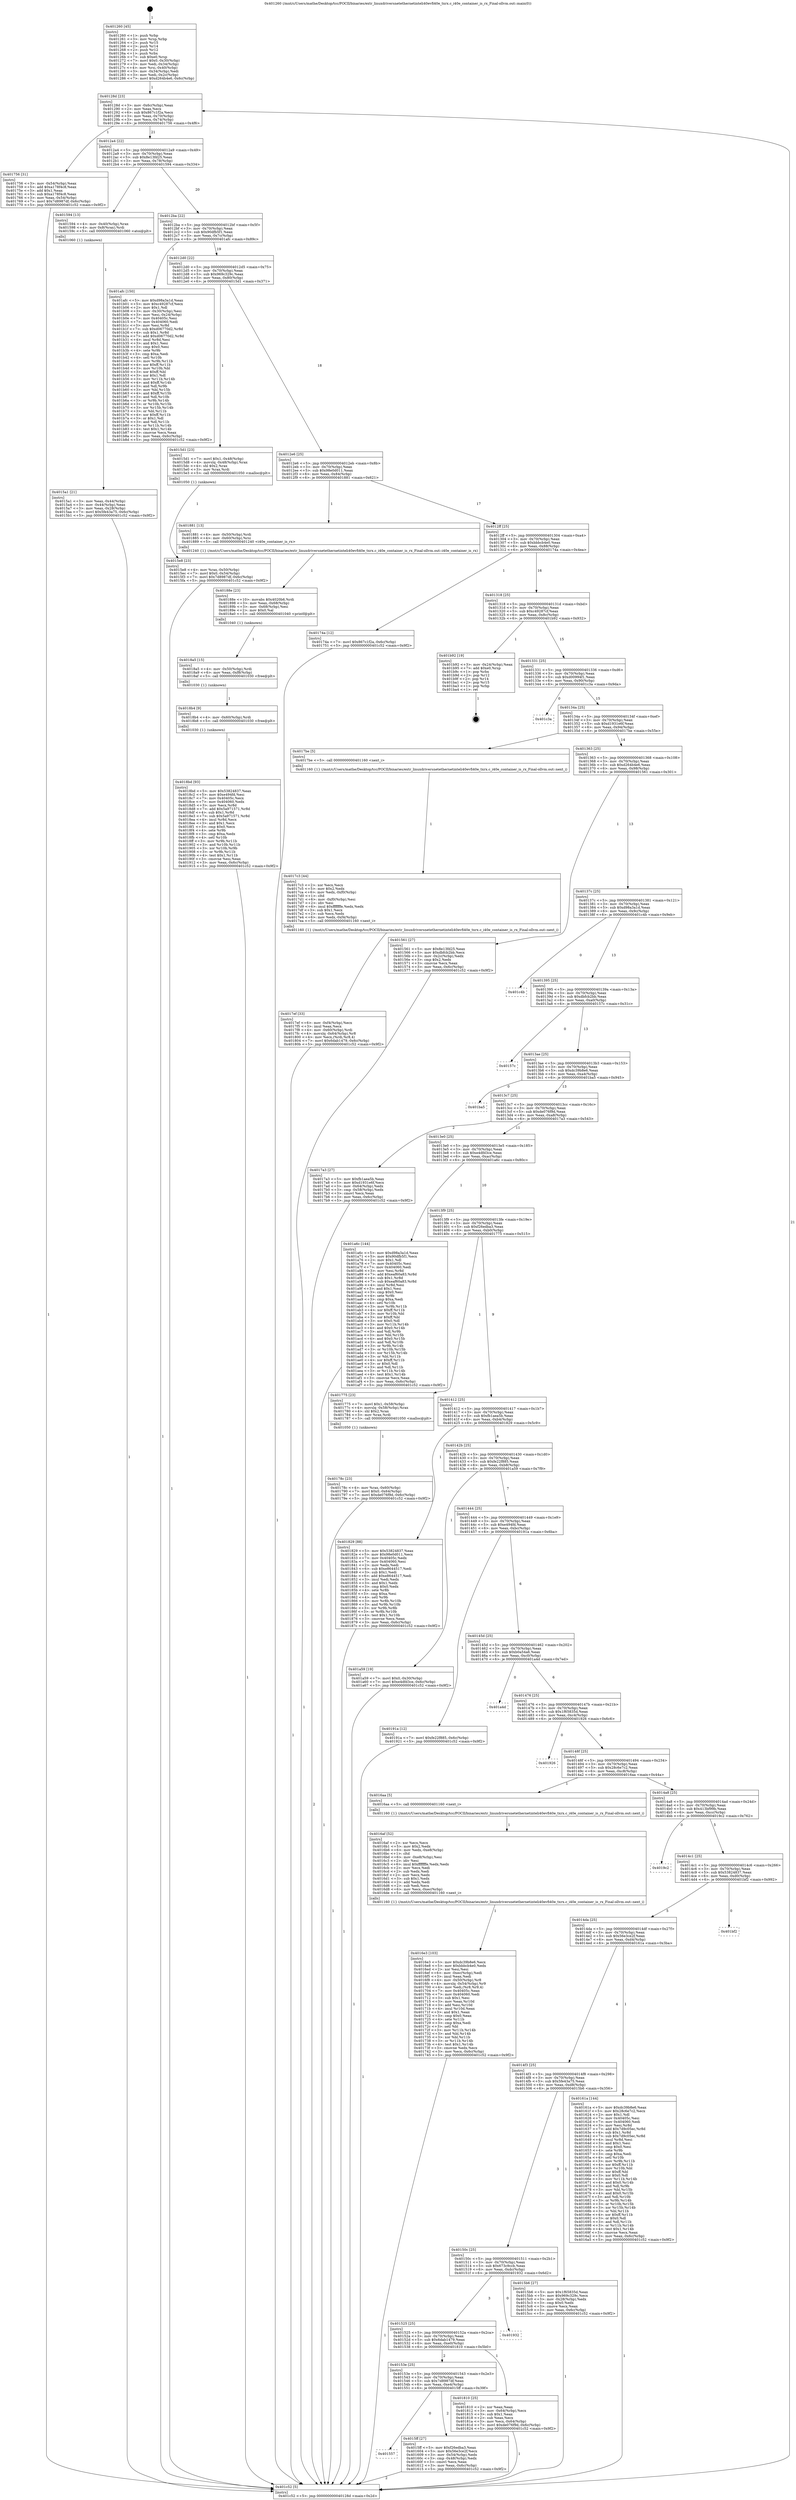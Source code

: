digraph "0x401260" {
  label = "0x401260 (/mnt/c/Users/mathe/Desktop/tcc/POCII/binaries/extr_linuxdriversnetethernetinteli40evfi40e_txrx.c_i40e_container_is_rx_Final-ollvm.out::main(0))"
  labelloc = "t"
  node[shape=record]

  Entry [label="",width=0.3,height=0.3,shape=circle,fillcolor=black,style=filled]
  "0x40128d" [label="{
     0x40128d [23]\l
     | [instrs]\l
     &nbsp;&nbsp;0x40128d \<+3\>: mov -0x6c(%rbp),%eax\l
     &nbsp;&nbsp;0x401290 \<+2\>: mov %eax,%ecx\l
     &nbsp;&nbsp;0x401292 \<+6\>: sub $0x867c1f2a,%ecx\l
     &nbsp;&nbsp;0x401298 \<+3\>: mov %eax,-0x70(%rbp)\l
     &nbsp;&nbsp;0x40129b \<+3\>: mov %ecx,-0x74(%rbp)\l
     &nbsp;&nbsp;0x40129e \<+6\>: je 0000000000401756 \<main+0x4f6\>\l
  }"]
  "0x401756" [label="{
     0x401756 [31]\l
     | [instrs]\l
     &nbsp;&nbsp;0x401756 \<+3\>: mov -0x54(%rbp),%eax\l
     &nbsp;&nbsp;0x401759 \<+5\>: add $0xa178f4c8,%eax\l
     &nbsp;&nbsp;0x40175e \<+3\>: add $0x1,%eax\l
     &nbsp;&nbsp;0x401761 \<+5\>: sub $0xa178f4c8,%eax\l
     &nbsp;&nbsp;0x401766 \<+3\>: mov %eax,-0x54(%rbp)\l
     &nbsp;&nbsp;0x401769 \<+7\>: movl $0x7d8987df,-0x6c(%rbp)\l
     &nbsp;&nbsp;0x401770 \<+5\>: jmp 0000000000401c52 \<main+0x9f2\>\l
  }"]
  "0x4012a4" [label="{
     0x4012a4 [22]\l
     | [instrs]\l
     &nbsp;&nbsp;0x4012a4 \<+5\>: jmp 00000000004012a9 \<main+0x49\>\l
     &nbsp;&nbsp;0x4012a9 \<+3\>: mov -0x70(%rbp),%eax\l
     &nbsp;&nbsp;0x4012ac \<+5\>: sub $0x8e13fd25,%eax\l
     &nbsp;&nbsp;0x4012b1 \<+3\>: mov %eax,-0x78(%rbp)\l
     &nbsp;&nbsp;0x4012b4 \<+6\>: je 0000000000401594 \<main+0x334\>\l
  }"]
  Exit [label="",width=0.3,height=0.3,shape=circle,fillcolor=black,style=filled,peripheries=2]
  "0x401594" [label="{
     0x401594 [13]\l
     | [instrs]\l
     &nbsp;&nbsp;0x401594 \<+4\>: mov -0x40(%rbp),%rax\l
     &nbsp;&nbsp;0x401598 \<+4\>: mov 0x8(%rax),%rdi\l
     &nbsp;&nbsp;0x40159c \<+5\>: call 0000000000401060 \<atoi@plt\>\l
     | [calls]\l
     &nbsp;&nbsp;0x401060 \{1\} (unknown)\l
  }"]
  "0x4012ba" [label="{
     0x4012ba [22]\l
     | [instrs]\l
     &nbsp;&nbsp;0x4012ba \<+5\>: jmp 00000000004012bf \<main+0x5f\>\l
     &nbsp;&nbsp;0x4012bf \<+3\>: mov -0x70(%rbp),%eax\l
     &nbsp;&nbsp;0x4012c2 \<+5\>: sub $0x90dfb5f1,%eax\l
     &nbsp;&nbsp;0x4012c7 \<+3\>: mov %eax,-0x7c(%rbp)\l
     &nbsp;&nbsp;0x4012ca \<+6\>: je 0000000000401afc \<main+0x89c\>\l
  }"]
  "0x4018bd" [label="{
     0x4018bd [93]\l
     | [instrs]\l
     &nbsp;&nbsp;0x4018bd \<+5\>: mov $0x53824837,%eax\l
     &nbsp;&nbsp;0x4018c2 \<+5\>: mov $0xe494fd,%esi\l
     &nbsp;&nbsp;0x4018c7 \<+7\>: mov 0x40405c,%ecx\l
     &nbsp;&nbsp;0x4018ce \<+7\>: mov 0x404060,%edx\l
     &nbsp;&nbsp;0x4018d5 \<+3\>: mov %ecx,%r8d\l
     &nbsp;&nbsp;0x4018d8 \<+7\>: add $0x5a971571,%r8d\l
     &nbsp;&nbsp;0x4018df \<+4\>: sub $0x1,%r8d\l
     &nbsp;&nbsp;0x4018e3 \<+7\>: sub $0x5a971571,%r8d\l
     &nbsp;&nbsp;0x4018ea \<+4\>: imul %r8d,%ecx\l
     &nbsp;&nbsp;0x4018ee \<+3\>: and $0x1,%ecx\l
     &nbsp;&nbsp;0x4018f1 \<+3\>: cmp $0x0,%ecx\l
     &nbsp;&nbsp;0x4018f4 \<+4\>: sete %r9b\l
     &nbsp;&nbsp;0x4018f8 \<+3\>: cmp $0xa,%edx\l
     &nbsp;&nbsp;0x4018fb \<+4\>: setl %r10b\l
     &nbsp;&nbsp;0x4018ff \<+3\>: mov %r9b,%r11b\l
     &nbsp;&nbsp;0x401902 \<+3\>: and %r10b,%r11b\l
     &nbsp;&nbsp;0x401905 \<+3\>: xor %r10b,%r9b\l
     &nbsp;&nbsp;0x401908 \<+3\>: or %r9b,%r11b\l
     &nbsp;&nbsp;0x40190b \<+4\>: test $0x1,%r11b\l
     &nbsp;&nbsp;0x40190f \<+3\>: cmovne %esi,%eax\l
     &nbsp;&nbsp;0x401912 \<+3\>: mov %eax,-0x6c(%rbp)\l
     &nbsp;&nbsp;0x401915 \<+5\>: jmp 0000000000401c52 \<main+0x9f2\>\l
  }"]
  "0x401afc" [label="{
     0x401afc [150]\l
     | [instrs]\l
     &nbsp;&nbsp;0x401afc \<+5\>: mov $0xd98a3a1d,%eax\l
     &nbsp;&nbsp;0x401b01 \<+5\>: mov $0xc49287cf,%ecx\l
     &nbsp;&nbsp;0x401b06 \<+2\>: mov $0x1,%dl\l
     &nbsp;&nbsp;0x401b08 \<+3\>: mov -0x30(%rbp),%esi\l
     &nbsp;&nbsp;0x401b0b \<+3\>: mov %esi,-0x24(%rbp)\l
     &nbsp;&nbsp;0x401b0e \<+7\>: mov 0x40405c,%esi\l
     &nbsp;&nbsp;0x401b15 \<+7\>: mov 0x404060,%edi\l
     &nbsp;&nbsp;0x401b1c \<+3\>: mov %esi,%r8d\l
     &nbsp;&nbsp;0x401b1f \<+7\>: sub $0xd06770d2,%r8d\l
     &nbsp;&nbsp;0x401b26 \<+4\>: sub $0x1,%r8d\l
     &nbsp;&nbsp;0x401b2a \<+7\>: add $0xd06770d2,%r8d\l
     &nbsp;&nbsp;0x401b31 \<+4\>: imul %r8d,%esi\l
     &nbsp;&nbsp;0x401b35 \<+3\>: and $0x1,%esi\l
     &nbsp;&nbsp;0x401b38 \<+3\>: cmp $0x0,%esi\l
     &nbsp;&nbsp;0x401b3b \<+4\>: sete %r9b\l
     &nbsp;&nbsp;0x401b3f \<+3\>: cmp $0xa,%edi\l
     &nbsp;&nbsp;0x401b42 \<+4\>: setl %r10b\l
     &nbsp;&nbsp;0x401b46 \<+3\>: mov %r9b,%r11b\l
     &nbsp;&nbsp;0x401b49 \<+4\>: xor $0xff,%r11b\l
     &nbsp;&nbsp;0x401b4d \<+3\>: mov %r10b,%bl\l
     &nbsp;&nbsp;0x401b50 \<+3\>: xor $0xff,%bl\l
     &nbsp;&nbsp;0x401b53 \<+3\>: xor $0x1,%dl\l
     &nbsp;&nbsp;0x401b56 \<+3\>: mov %r11b,%r14b\l
     &nbsp;&nbsp;0x401b59 \<+4\>: and $0xff,%r14b\l
     &nbsp;&nbsp;0x401b5d \<+3\>: and %dl,%r9b\l
     &nbsp;&nbsp;0x401b60 \<+3\>: mov %bl,%r15b\l
     &nbsp;&nbsp;0x401b63 \<+4\>: and $0xff,%r15b\l
     &nbsp;&nbsp;0x401b67 \<+3\>: and %dl,%r10b\l
     &nbsp;&nbsp;0x401b6a \<+3\>: or %r9b,%r14b\l
     &nbsp;&nbsp;0x401b6d \<+3\>: or %r10b,%r15b\l
     &nbsp;&nbsp;0x401b70 \<+3\>: xor %r15b,%r14b\l
     &nbsp;&nbsp;0x401b73 \<+3\>: or %bl,%r11b\l
     &nbsp;&nbsp;0x401b76 \<+4\>: xor $0xff,%r11b\l
     &nbsp;&nbsp;0x401b7a \<+3\>: or $0x1,%dl\l
     &nbsp;&nbsp;0x401b7d \<+3\>: and %dl,%r11b\l
     &nbsp;&nbsp;0x401b80 \<+3\>: or %r11b,%r14b\l
     &nbsp;&nbsp;0x401b83 \<+4\>: test $0x1,%r14b\l
     &nbsp;&nbsp;0x401b87 \<+3\>: cmovne %ecx,%eax\l
     &nbsp;&nbsp;0x401b8a \<+3\>: mov %eax,-0x6c(%rbp)\l
     &nbsp;&nbsp;0x401b8d \<+5\>: jmp 0000000000401c52 \<main+0x9f2\>\l
  }"]
  "0x4012d0" [label="{
     0x4012d0 [22]\l
     | [instrs]\l
     &nbsp;&nbsp;0x4012d0 \<+5\>: jmp 00000000004012d5 \<main+0x75\>\l
     &nbsp;&nbsp;0x4012d5 \<+3\>: mov -0x70(%rbp),%eax\l
     &nbsp;&nbsp;0x4012d8 \<+5\>: sub $0x969c329c,%eax\l
     &nbsp;&nbsp;0x4012dd \<+3\>: mov %eax,-0x80(%rbp)\l
     &nbsp;&nbsp;0x4012e0 \<+6\>: je 00000000004015d1 \<main+0x371\>\l
  }"]
  "0x4018b4" [label="{
     0x4018b4 [9]\l
     | [instrs]\l
     &nbsp;&nbsp;0x4018b4 \<+4\>: mov -0x60(%rbp),%rdi\l
     &nbsp;&nbsp;0x4018b8 \<+5\>: call 0000000000401030 \<free@plt\>\l
     | [calls]\l
     &nbsp;&nbsp;0x401030 \{1\} (unknown)\l
  }"]
  "0x4015d1" [label="{
     0x4015d1 [23]\l
     | [instrs]\l
     &nbsp;&nbsp;0x4015d1 \<+7\>: movl $0x1,-0x48(%rbp)\l
     &nbsp;&nbsp;0x4015d8 \<+4\>: movslq -0x48(%rbp),%rax\l
     &nbsp;&nbsp;0x4015dc \<+4\>: shl $0x2,%rax\l
     &nbsp;&nbsp;0x4015e0 \<+3\>: mov %rax,%rdi\l
     &nbsp;&nbsp;0x4015e3 \<+5\>: call 0000000000401050 \<malloc@plt\>\l
     | [calls]\l
     &nbsp;&nbsp;0x401050 \{1\} (unknown)\l
  }"]
  "0x4012e6" [label="{
     0x4012e6 [25]\l
     | [instrs]\l
     &nbsp;&nbsp;0x4012e6 \<+5\>: jmp 00000000004012eb \<main+0x8b\>\l
     &nbsp;&nbsp;0x4012eb \<+3\>: mov -0x70(%rbp),%eax\l
     &nbsp;&nbsp;0x4012ee \<+5\>: sub $0x98e0d011,%eax\l
     &nbsp;&nbsp;0x4012f3 \<+6\>: mov %eax,-0x84(%rbp)\l
     &nbsp;&nbsp;0x4012f9 \<+6\>: je 0000000000401881 \<main+0x621\>\l
  }"]
  "0x4018a5" [label="{
     0x4018a5 [15]\l
     | [instrs]\l
     &nbsp;&nbsp;0x4018a5 \<+4\>: mov -0x50(%rbp),%rdi\l
     &nbsp;&nbsp;0x4018a9 \<+6\>: mov %eax,-0xf8(%rbp)\l
     &nbsp;&nbsp;0x4018af \<+5\>: call 0000000000401030 \<free@plt\>\l
     | [calls]\l
     &nbsp;&nbsp;0x401030 \{1\} (unknown)\l
  }"]
  "0x401881" [label="{
     0x401881 [13]\l
     | [instrs]\l
     &nbsp;&nbsp;0x401881 \<+4\>: mov -0x50(%rbp),%rdi\l
     &nbsp;&nbsp;0x401885 \<+4\>: mov -0x60(%rbp),%rsi\l
     &nbsp;&nbsp;0x401889 \<+5\>: call 0000000000401240 \<i40e_container_is_rx\>\l
     | [calls]\l
     &nbsp;&nbsp;0x401240 \{1\} (/mnt/c/Users/mathe/Desktop/tcc/POCII/binaries/extr_linuxdriversnetethernetinteli40evfi40e_txrx.c_i40e_container_is_rx_Final-ollvm.out::i40e_container_is_rx)\l
  }"]
  "0x4012ff" [label="{
     0x4012ff [25]\l
     | [instrs]\l
     &nbsp;&nbsp;0x4012ff \<+5\>: jmp 0000000000401304 \<main+0xa4\>\l
     &nbsp;&nbsp;0x401304 \<+3\>: mov -0x70(%rbp),%eax\l
     &nbsp;&nbsp;0x401307 \<+5\>: sub $0xbbbcb4e0,%eax\l
     &nbsp;&nbsp;0x40130c \<+6\>: mov %eax,-0x88(%rbp)\l
     &nbsp;&nbsp;0x401312 \<+6\>: je 000000000040174a \<main+0x4ea\>\l
  }"]
  "0x40188e" [label="{
     0x40188e [23]\l
     | [instrs]\l
     &nbsp;&nbsp;0x40188e \<+10\>: movabs $0x4020b6,%rdi\l
     &nbsp;&nbsp;0x401898 \<+3\>: mov %eax,-0x68(%rbp)\l
     &nbsp;&nbsp;0x40189b \<+3\>: mov -0x68(%rbp),%esi\l
     &nbsp;&nbsp;0x40189e \<+2\>: mov $0x0,%al\l
     &nbsp;&nbsp;0x4018a0 \<+5\>: call 0000000000401040 \<printf@plt\>\l
     | [calls]\l
     &nbsp;&nbsp;0x401040 \{1\} (unknown)\l
  }"]
  "0x40174a" [label="{
     0x40174a [12]\l
     | [instrs]\l
     &nbsp;&nbsp;0x40174a \<+7\>: movl $0x867c1f2a,-0x6c(%rbp)\l
     &nbsp;&nbsp;0x401751 \<+5\>: jmp 0000000000401c52 \<main+0x9f2\>\l
  }"]
  "0x401318" [label="{
     0x401318 [25]\l
     | [instrs]\l
     &nbsp;&nbsp;0x401318 \<+5\>: jmp 000000000040131d \<main+0xbd\>\l
     &nbsp;&nbsp;0x40131d \<+3\>: mov -0x70(%rbp),%eax\l
     &nbsp;&nbsp;0x401320 \<+5\>: sub $0xc49287cf,%eax\l
     &nbsp;&nbsp;0x401325 \<+6\>: mov %eax,-0x8c(%rbp)\l
     &nbsp;&nbsp;0x40132b \<+6\>: je 0000000000401b92 \<main+0x932\>\l
  }"]
  "0x4017ef" [label="{
     0x4017ef [33]\l
     | [instrs]\l
     &nbsp;&nbsp;0x4017ef \<+6\>: mov -0xf4(%rbp),%ecx\l
     &nbsp;&nbsp;0x4017f5 \<+3\>: imul %eax,%ecx\l
     &nbsp;&nbsp;0x4017f8 \<+4\>: mov -0x60(%rbp),%rdi\l
     &nbsp;&nbsp;0x4017fc \<+4\>: movslq -0x64(%rbp),%r8\l
     &nbsp;&nbsp;0x401800 \<+4\>: mov %ecx,(%rdi,%r8,4)\l
     &nbsp;&nbsp;0x401804 \<+7\>: movl $0x6dab1479,-0x6c(%rbp)\l
     &nbsp;&nbsp;0x40180b \<+5\>: jmp 0000000000401c52 \<main+0x9f2\>\l
  }"]
  "0x401b92" [label="{
     0x401b92 [19]\l
     | [instrs]\l
     &nbsp;&nbsp;0x401b92 \<+3\>: mov -0x24(%rbp),%eax\l
     &nbsp;&nbsp;0x401b95 \<+7\>: add $0xe0,%rsp\l
     &nbsp;&nbsp;0x401b9c \<+1\>: pop %rbx\l
     &nbsp;&nbsp;0x401b9d \<+2\>: pop %r12\l
     &nbsp;&nbsp;0x401b9f \<+2\>: pop %r14\l
     &nbsp;&nbsp;0x401ba1 \<+2\>: pop %r15\l
     &nbsp;&nbsp;0x401ba3 \<+1\>: pop %rbp\l
     &nbsp;&nbsp;0x401ba4 \<+1\>: ret\l
  }"]
  "0x401331" [label="{
     0x401331 [25]\l
     | [instrs]\l
     &nbsp;&nbsp;0x401331 \<+5\>: jmp 0000000000401336 \<main+0xd6\>\l
     &nbsp;&nbsp;0x401336 \<+3\>: mov -0x70(%rbp),%eax\l
     &nbsp;&nbsp;0x401339 \<+5\>: sub $0xd00994f1,%eax\l
     &nbsp;&nbsp;0x40133e \<+6\>: mov %eax,-0x90(%rbp)\l
     &nbsp;&nbsp;0x401344 \<+6\>: je 0000000000401c3a \<main+0x9da\>\l
  }"]
  "0x4017c3" [label="{
     0x4017c3 [44]\l
     | [instrs]\l
     &nbsp;&nbsp;0x4017c3 \<+2\>: xor %ecx,%ecx\l
     &nbsp;&nbsp;0x4017c5 \<+5\>: mov $0x2,%edx\l
     &nbsp;&nbsp;0x4017ca \<+6\>: mov %edx,-0xf0(%rbp)\l
     &nbsp;&nbsp;0x4017d0 \<+1\>: cltd\l
     &nbsp;&nbsp;0x4017d1 \<+6\>: mov -0xf0(%rbp),%esi\l
     &nbsp;&nbsp;0x4017d7 \<+2\>: idiv %esi\l
     &nbsp;&nbsp;0x4017d9 \<+6\>: imul $0xfffffffe,%edx,%edx\l
     &nbsp;&nbsp;0x4017df \<+3\>: sub $0x1,%ecx\l
     &nbsp;&nbsp;0x4017e2 \<+2\>: sub %ecx,%edx\l
     &nbsp;&nbsp;0x4017e4 \<+6\>: mov %edx,-0xf4(%rbp)\l
     &nbsp;&nbsp;0x4017ea \<+5\>: call 0000000000401160 \<next_i\>\l
     | [calls]\l
     &nbsp;&nbsp;0x401160 \{1\} (/mnt/c/Users/mathe/Desktop/tcc/POCII/binaries/extr_linuxdriversnetethernetinteli40evfi40e_txrx.c_i40e_container_is_rx_Final-ollvm.out::next_i)\l
  }"]
  "0x401c3a" [label="{
     0x401c3a\l
  }", style=dashed]
  "0x40134a" [label="{
     0x40134a [25]\l
     | [instrs]\l
     &nbsp;&nbsp;0x40134a \<+5\>: jmp 000000000040134f \<main+0xef\>\l
     &nbsp;&nbsp;0x40134f \<+3\>: mov -0x70(%rbp),%eax\l
     &nbsp;&nbsp;0x401352 \<+5\>: sub $0xd1931e6f,%eax\l
     &nbsp;&nbsp;0x401357 \<+6\>: mov %eax,-0x94(%rbp)\l
     &nbsp;&nbsp;0x40135d \<+6\>: je 00000000004017be \<main+0x55e\>\l
  }"]
  "0x40178c" [label="{
     0x40178c [23]\l
     | [instrs]\l
     &nbsp;&nbsp;0x40178c \<+4\>: mov %rax,-0x60(%rbp)\l
     &nbsp;&nbsp;0x401790 \<+7\>: movl $0x0,-0x64(%rbp)\l
     &nbsp;&nbsp;0x401797 \<+7\>: movl $0xde076f9d,-0x6c(%rbp)\l
     &nbsp;&nbsp;0x40179e \<+5\>: jmp 0000000000401c52 \<main+0x9f2\>\l
  }"]
  "0x4017be" [label="{
     0x4017be [5]\l
     | [instrs]\l
     &nbsp;&nbsp;0x4017be \<+5\>: call 0000000000401160 \<next_i\>\l
     | [calls]\l
     &nbsp;&nbsp;0x401160 \{1\} (/mnt/c/Users/mathe/Desktop/tcc/POCII/binaries/extr_linuxdriversnetethernetinteli40evfi40e_txrx.c_i40e_container_is_rx_Final-ollvm.out::next_i)\l
  }"]
  "0x401363" [label="{
     0x401363 [25]\l
     | [instrs]\l
     &nbsp;&nbsp;0x401363 \<+5\>: jmp 0000000000401368 \<main+0x108\>\l
     &nbsp;&nbsp;0x401368 \<+3\>: mov -0x70(%rbp),%eax\l
     &nbsp;&nbsp;0x40136b \<+5\>: sub $0xd264b4e6,%eax\l
     &nbsp;&nbsp;0x401370 \<+6\>: mov %eax,-0x98(%rbp)\l
     &nbsp;&nbsp;0x401376 \<+6\>: je 0000000000401561 \<main+0x301\>\l
  }"]
  "0x4016e3" [label="{
     0x4016e3 [103]\l
     | [instrs]\l
     &nbsp;&nbsp;0x4016e3 \<+5\>: mov $0xdc39b8e6,%ecx\l
     &nbsp;&nbsp;0x4016e8 \<+5\>: mov $0xbbbcb4e0,%edx\l
     &nbsp;&nbsp;0x4016ed \<+2\>: xor %esi,%esi\l
     &nbsp;&nbsp;0x4016ef \<+6\>: mov -0xec(%rbp),%edi\l
     &nbsp;&nbsp;0x4016f5 \<+3\>: imul %eax,%edi\l
     &nbsp;&nbsp;0x4016f8 \<+4\>: mov -0x50(%rbp),%r8\l
     &nbsp;&nbsp;0x4016fc \<+4\>: movslq -0x54(%rbp),%r9\l
     &nbsp;&nbsp;0x401700 \<+4\>: mov %edi,(%r8,%r9,4)\l
     &nbsp;&nbsp;0x401704 \<+7\>: mov 0x40405c,%eax\l
     &nbsp;&nbsp;0x40170b \<+7\>: mov 0x404060,%edi\l
     &nbsp;&nbsp;0x401712 \<+3\>: sub $0x1,%esi\l
     &nbsp;&nbsp;0x401715 \<+3\>: mov %eax,%r10d\l
     &nbsp;&nbsp;0x401718 \<+3\>: add %esi,%r10d\l
     &nbsp;&nbsp;0x40171b \<+4\>: imul %r10d,%eax\l
     &nbsp;&nbsp;0x40171f \<+3\>: and $0x1,%eax\l
     &nbsp;&nbsp;0x401722 \<+3\>: cmp $0x0,%eax\l
     &nbsp;&nbsp;0x401725 \<+4\>: sete %r11b\l
     &nbsp;&nbsp;0x401729 \<+3\>: cmp $0xa,%edi\l
     &nbsp;&nbsp;0x40172c \<+3\>: setl %bl\l
     &nbsp;&nbsp;0x40172f \<+3\>: mov %r11b,%r14b\l
     &nbsp;&nbsp;0x401732 \<+3\>: and %bl,%r14b\l
     &nbsp;&nbsp;0x401735 \<+3\>: xor %bl,%r11b\l
     &nbsp;&nbsp;0x401738 \<+3\>: or %r11b,%r14b\l
     &nbsp;&nbsp;0x40173b \<+4\>: test $0x1,%r14b\l
     &nbsp;&nbsp;0x40173f \<+3\>: cmovne %edx,%ecx\l
     &nbsp;&nbsp;0x401742 \<+3\>: mov %ecx,-0x6c(%rbp)\l
     &nbsp;&nbsp;0x401745 \<+5\>: jmp 0000000000401c52 \<main+0x9f2\>\l
  }"]
  "0x401561" [label="{
     0x401561 [27]\l
     | [instrs]\l
     &nbsp;&nbsp;0x401561 \<+5\>: mov $0x8e13fd25,%eax\l
     &nbsp;&nbsp;0x401566 \<+5\>: mov $0xdbfcb2bb,%ecx\l
     &nbsp;&nbsp;0x40156b \<+3\>: mov -0x2c(%rbp),%edx\l
     &nbsp;&nbsp;0x40156e \<+3\>: cmp $0x2,%edx\l
     &nbsp;&nbsp;0x401571 \<+3\>: cmovne %ecx,%eax\l
     &nbsp;&nbsp;0x401574 \<+3\>: mov %eax,-0x6c(%rbp)\l
     &nbsp;&nbsp;0x401577 \<+5\>: jmp 0000000000401c52 \<main+0x9f2\>\l
  }"]
  "0x40137c" [label="{
     0x40137c [25]\l
     | [instrs]\l
     &nbsp;&nbsp;0x40137c \<+5\>: jmp 0000000000401381 \<main+0x121\>\l
     &nbsp;&nbsp;0x401381 \<+3\>: mov -0x70(%rbp),%eax\l
     &nbsp;&nbsp;0x401384 \<+5\>: sub $0xd98a3a1d,%eax\l
     &nbsp;&nbsp;0x401389 \<+6\>: mov %eax,-0x9c(%rbp)\l
     &nbsp;&nbsp;0x40138f \<+6\>: je 0000000000401c4b \<main+0x9eb\>\l
  }"]
  "0x401c52" [label="{
     0x401c52 [5]\l
     | [instrs]\l
     &nbsp;&nbsp;0x401c52 \<+5\>: jmp 000000000040128d \<main+0x2d\>\l
  }"]
  "0x401260" [label="{
     0x401260 [45]\l
     | [instrs]\l
     &nbsp;&nbsp;0x401260 \<+1\>: push %rbp\l
     &nbsp;&nbsp;0x401261 \<+3\>: mov %rsp,%rbp\l
     &nbsp;&nbsp;0x401264 \<+2\>: push %r15\l
     &nbsp;&nbsp;0x401266 \<+2\>: push %r14\l
     &nbsp;&nbsp;0x401268 \<+2\>: push %r12\l
     &nbsp;&nbsp;0x40126a \<+1\>: push %rbx\l
     &nbsp;&nbsp;0x40126b \<+7\>: sub $0xe0,%rsp\l
     &nbsp;&nbsp;0x401272 \<+7\>: movl $0x0,-0x30(%rbp)\l
     &nbsp;&nbsp;0x401279 \<+3\>: mov %edi,-0x34(%rbp)\l
     &nbsp;&nbsp;0x40127c \<+4\>: mov %rsi,-0x40(%rbp)\l
     &nbsp;&nbsp;0x401280 \<+3\>: mov -0x34(%rbp),%edi\l
     &nbsp;&nbsp;0x401283 \<+3\>: mov %edi,-0x2c(%rbp)\l
     &nbsp;&nbsp;0x401286 \<+7\>: movl $0xd264b4e6,-0x6c(%rbp)\l
  }"]
  "0x4015a1" [label="{
     0x4015a1 [21]\l
     | [instrs]\l
     &nbsp;&nbsp;0x4015a1 \<+3\>: mov %eax,-0x44(%rbp)\l
     &nbsp;&nbsp;0x4015a4 \<+3\>: mov -0x44(%rbp),%eax\l
     &nbsp;&nbsp;0x4015a7 \<+3\>: mov %eax,-0x28(%rbp)\l
     &nbsp;&nbsp;0x4015aa \<+7\>: movl $0x5fe43a75,-0x6c(%rbp)\l
     &nbsp;&nbsp;0x4015b1 \<+5\>: jmp 0000000000401c52 \<main+0x9f2\>\l
  }"]
  "0x4016af" [label="{
     0x4016af [52]\l
     | [instrs]\l
     &nbsp;&nbsp;0x4016af \<+2\>: xor %ecx,%ecx\l
     &nbsp;&nbsp;0x4016b1 \<+5\>: mov $0x2,%edx\l
     &nbsp;&nbsp;0x4016b6 \<+6\>: mov %edx,-0xe8(%rbp)\l
     &nbsp;&nbsp;0x4016bc \<+1\>: cltd\l
     &nbsp;&nbsp;0x4016bd \<+6\>: mov -0xe8(%rbp),%esi\l
     &nbsp;&nbsp;0x4016c3 \<+2\>: idiv %esi\l
     &nbsp;&nbsp;0x4016c5 \<+6\>: imul $0xfffffffe,%edx,%edx\l
     &nbsp;&nbsp;0x4016cb \<+2\>: mov %ecx,%edi\l
     &nbsp;&nbsp;0x4016cd \<+2\>: sub %edx,%edi\l
     &nbsp;&nbsp;0x4016cf \<+2\>: mov %ecx,%edx\l
     &nbsp;&nbsp;0x4016d1 \<+3\>: sub $0x1,%edx\l
     &nbsp;&nbsp;0x4016d4 \<+2\>: add %edx,%edi\l
     &nbsp;&nbsp;0x4016d6 \<+2\>: sub %edi,%ecx\l
     &nbsp;&nbsp;0x4016d8 \<+6\>: mov %ecx,-0xec(%rbp)\l
     &nbsp;&nbsp;0x4016de \<+5\>: call 0000000000401160 \<next_i\>\l
     | [calls]\l
     &nbsp;&nbsp;0x401160 \{1\} (/mnt/c/Users/mathe/Desktop/tcc/POCII/binaries/extr_linuxdriversnetethernetinteli40evfi40e_txrx.c_i40e_container_is_rx_Final-ollvm.out::next_i)\l
  }"]
  "0x401c4b" [label="{
     0x401c4b\l
  }", style=dashed]
  "0x401395" [label="{
     0x401395 [25]\l
     | [instrs]\l
     &nbsp;&nbsp;0x401395 \<+5\>: jmp 000000000040139a \<main+0x13a\>\l
     &nbsp;&nbsp;0x40139a \<+3\>: mov -0x70(%rbp),%eax\l
     &nbsp;&nbsp;0x40139d \<+5\>: sub $0xdbfcb2bb,%eax\l
     &nbsp;&nbsp;0x4013a2 \<+6\>: mov %eax,-0xa0(%rbp)\l
     &nbsp;&nbsp;0x4013a8 \<+6\>: je 000000000040157c \<main+0x31c\>\l
  }"]
  "0x401557" [label="{
     0x401557\l
  }", style=dashed]
  "0x40157c" [label="{
     0x40157c\l
  }", style=dashed]
  "0x4013ae" [label="{
     0x4013ae [25]\l
     | [instrs]\l
     &nbsp;&nbsp;0x4013ae \<+5\>: jmp 00000000004013b3 \<main+0x153\>\l
     &nbsp;&nbsp;0x4013b3 \<+3\>: mov -0x70(%rbp),%eax\l
     &nbsp;&nbsp;0x4013b6 \<+5\>: sub $0xdc39b8e6,%eax\l
     &nbsp;&nbsp;0x4013bb \<+6\>: mov %eax,-0xa4(%rbp)\l
     &nbsp;&nbsp;0x4013c1 \<+6\>: je 0000000000401ba5 \<main+0x945\>\l
  }"]
  "0x4015ff" [label="{
     0x4015ff [27]\l
     | [instrs]\l
     &nbsp;&nbsp;0x4015ff \<+5\>: mov $0xf26edba3,%eax\l
     &nbsp;&nbsp;0x401604 \<+5\>: mov $0x56e3ce2f,%ecx\l
     &nbsp;&nbsp;0x401609 \<+3\>: mov -0x54(%rbp),%edx\l
     &nbsp;&nbsp;0x40160c \<+3\>: cmp -0x48(%rbp),%edx\l
     &nbsp;&nbsp;0x40160f \<+3\>: cmovl %ecx,%eax\l
     &nbsp;&nbsp;0x401612 \<+3\>: mov %eax,-0x6c(%rbp)\l
     &nbsp;&nbsp;0x401615 \<+5\>: jmp 0000000000401c52 \<main+0x9f2\>\l
  }"]
  "0x401ba5" [label="{
     0x401ba5\l
  }", style=dashed]
  "0x4013c7" [label="{
     0x4013c7 [25]\l
     | [instrs]\l
     &nbsp;&nbsp;0x4013c7 \<+5\>: jmp 00000000004013cc \<main+0x16c\>\l
     &nbsp;&nbsp;0x4013cc \<+3\>: mov -0x70(%rbp),%eax\l
     &nbsp;&nbsp;0x4013cf \<+5\>: sub $0xde076f9d,%eax\l
     &nbsp;&nbsp;0x4013d4 \<+6\>: mov %eax,-0xa8(%rbp)\l
     &nbsp;&nbsp;0x4013da \<+6\>: je 00000000004017a3 \<main+0x543\>\l
  }"]
  "0x40153e" [label="{
     0x40153e [25]\l
     | [instrs]\l
     &nbsp;&nbsp;0x40153e \<+5\>: jmp 0000000000401543 \<main+0x2e3\>\l
     &nbsp;&nbsp;0x401543 \<+3\>: mov -0x70(%rbp),%eax\l
     &nbsp;&nbsp;0x401546 \<+5\>: sub $0x7d8987df,%eax\l
     &nbsp;&nbsp;0x40154b \<+6\>: mov %eax,-0xe4(%rbp)\l
     &nbsp;&nbsp;0x401551 \<+6\>: je 00000000004015ff \<main+0x39f\>\l
  }"]
  "0x4017a3" [label="{
     0x4017a3 [27]\l
     | [instrs]\l
     &nbsp;&nbsp;0x4017a3 \<+5\>: mov $0xfb1aea5b,%eax\l
     &nbsp;&nbsp;0x4017a8 \<+5\>: mov $0xd1931e6f,%ecx\l
     &nbsp;&nbsp;0x4017ad \<+3\>: mov -0x64(%rbp),%edx\l
     &nbsp;&nbsp;0x4017b0 \<+3\>: cmp -0x58(%rbp),%edx\l
     &nbsp;&nbsp;0x4017b3 \<+3\>: cmovl %ecx,%eax\l
     &nbsp;&nbsp;0x4017b6 \<+3\>: mov %eax,-0x6c(%rbp)\l
     &nbsp;&nbsp;0x4017b9 \<+5\>: jmp 0000000000401c52 \<main+0x9f2\>\l
  }"]
  "0x4013e0" [label="{
     0x4013e0 [25]\l
     | [instrs]\l
     &nbsp;&nbsp;0x4013e0 \<+5\>: jmp 00000000004013e5 \<main+0x185\>\l
     &nbsp;&nbsp;0x4013e5 \<+3\>: mov -0x70(%rbp),%eax\l
     &nbsp;&nbsp;0x4013e8 \<+5\>: sub $0xe4dfd3ce,%eax\l
     &nbsp;&nbsp;0x4013ed \<+6\>: mov %eax,-0xac(%rbp)\l
     &nbsp;&nbsp;0x4013f3 \<+6\>: je 0000000000401a6c \<main+0x80c\>\l
  }"]
  "0x401810" [label="{
     0x401810 [25]\l
     | [instrs]\l
     &nbsp;&nbsp;0x401810 \<+2\>: xor %eax,%eax\l
     &nbsp;&nbsp;0x401812 \<+3\>: mov -0x64(%rbp),%ecx\l
     &nbsp;&nbsp;0x401815 \<+3\>: sub $0x1,%eax\l
     &nbsp;&nbsp;0x401818 \<+2\>: sub %eax,%ecx\l
     &nbsp;&nbsp;0x40181a \<+3\>: mov %ecx,-0x64(%rbp)\l
     &nbsp;&nbsp;0x40181d \<+7\>: movl $0xde076f9d,-0x6c(%rbp)\l
     &nbsp;&nbsp;0x401824 \<+5\>: jmp 0000000000401c52 \<main+0x9f2\>\l
  }"]
  "0x401a6c" [label="{
     0x401a6c [144]\l
     | [instrs]\l
     &nbsp;&nbsp;0x401a6c \<+5\>: mov $0xd98a3a1d,%eax\l
     &nbsp;&nbsp;0x401a71 \<+5\>: mov $0x90dfb5f1,%ecx\l
     &nbsp;&nbsp;0x401a76 \<+2\>: mov $0x1,%dl\l
     &nbsp;&nbsp;0x401a78 \<+7\>: mov 0x40405c,%esi\l
     &nbsp;&nbsp;0x401a7f \<+7\>: mov 0x404060,%edi\l
     &nbsp;&nbsp;0x401a86 \<+3\>: mov %esi,%r8d\l
     &nbsp;&nbsp;0x401a89 \<+7\>: add $0xeaf60a83,%r8d\l
     &nbsp;&nbsp;0x401a90 \<+4\>: sub $0x1,%r8d\l
     &nbsp;&nbsp;0x401a94 \<+7\>: sub $0xeaf60a83,%r8d\l
     &nbsp;&nbsp;0x401a9b \<+4\>: imul %r8d,%esi\l
     &nbsp;&nbsp;0x401a9f \<+3\>: and $0x1,%esi\l
     &nbsp;&nbsp;0x401aa2 \<+3\>: cmp $0x0,%esi\l
     &nbsp;&nbsp;0x401aa5 \<+4\>: sete %r9b\l
     &nbsp;&nbsp;0x401aa9 \<+3\>: cmp $0xa,%edi\l
     &nbsp;&nbsp;0x401aac \<+4\>: setl %r10b\l
     &nbsp;&nbsp;0x401ab0 \<+3\>: mov %r9b,%r11b\l
     &nbsp;&nbsp;0x401ab3 \<+4\>: xor $0xff,%r11b\l
     &nbsp;&nbsp;0x401ab7 \<+3\>: mov %r10b,%bl\l
     &nbsp;&nbsp;0x401aba \<+3\>: xor $0xff,%bl\l
     &nbsp;&nbsp;0x401abd \<+3\>: xor $0x0,%dl\l
     &nbsp;&nbsp;0x401ac0 \<+3\>: mov %r11b,%r14b\l
     &nbsp;&nbsp;0x401ac3 \<+4\>: and $0x0,%r14b\l
     &nbsp;&nbsp;0x401ac7 \<+3\>: and %dl,%r9b\l
     &nbsp;&nbsp;0x401aca \<+3\>: mov %bl,%r15b\l
     &nbsp;&nbsp;0x401acd \<+4\>: and $0x0,%r15b\l
     &nbsp;&nbsp;0x401ad1 \<+3\>: and %dl,%r10b\l
     &nbsp;&nbsp;0x401ad4 \<+3\>: or %r9b,%r14b\l
     &nbsp;&nbsp;0x401ad7 \<+3\>: or %r10b,%r15b\l
     &nbsp;&nbsp;0x401ada \<+3\>: xor %r15b,%r14b\l
     &nbsp;&nbsp;0x401add \<+3\>: or %bl,%r11b\l
     &nbsp;&nbsp;0x401ae0 \<+4\>: xor $0xff,%r11b\l
     &nbsp;&nbsp;0x401ae4 \<+3\>: or $0x0,%dl\l
     &nbsp;&nbsp;0x401ae7 \<+3\>: and %dl,%r11b\l
     &nbsp;&nbsp;0x401aea \<+3\>: or %r11b,%r14b\l
     &nbsp;&nbsp;0x401aed \<+4\>: test $0x1,%r14b\l
     &nbsp;&nbsp;0x401af1 \<+3\>: cmovne %ecx,%eax\l
     &nbsp;&nbsp;0x401af4 \<+3\>: mov %eax,-0x6c(%rbp)\l
     &nbsp;&nbsp;0x401af7 \<+5\>: jmp 0000000000401c52 \<main+0x9f2\>\l
  }"]
  "0x4013f9" [label="{
     0x4013f9 [25]\l
     | [instrs]\l
     &nbsp;&nbsp;0x4013f9 \<+5\>: jmp 00000000004013fe \<main+0x19e\>\l
     &nbsp;&nbsp;0x4013fe \<+3\>: mov -0x70(%rbp),%eax\l
     &nbsp;&nbsp;0x401401 \<+5\>: sub $0xf26edba3,%eax\l
     &nbsp;&nbsp;0x401406 \<+6\>: mov %eax,-0xb0(%rbp)\l
     &nbsp;&nbsp;0x40140c \<+6\>: je 0000000000401775 \<main+0x515\>\l
  }"]
  "0x401525" [label="{
     0x401525 [25]\l
     | [instrs]\l
     &nbsp;&nbsp;0x401525 \<+5\>: jmp 000000000040152a \<main+0x2ca\>\l
     &nbsp;&nbsp;0x40152a \<+3\>: mov -0x70(%rbp),%eax\l
     &nbsp;&nbsp;0x40152d \<+5\>: sub $0x6dab1479,%eax\l
     &nbsp;&nbsp;0x401532 \<+6\>: mov %eax,-0xe0(%rbp)\l
     &nbsp;&nbsp;0x401538 \<+6\>: je 0000000000401810 \<main+0x5b0\>\l
  }"]
  "0x401775" [label="{
     0x401775 [23]\l
     | [instrs]\l
     &nbsp;&nbsp;0x401775 \<+7\>: movl $0x1,-0x58(%rbp)\l
     &nbsp;&nbsp;0x40177c \<+4\>: movslq -0x58(%rbp),%rax\l
     &nbsp;&nbsp;0x401780 \<+4\>: shl $0x2,%rax\l
     &nbsp;&nbsp;0x401784 \<+3\>: mov %rax,%rdi\l
     &nbsp;&nbsp;0x401787 \<+5\>: call 0000000000401050 \<malloc@plt\>\l
     | [calls]\l
     &nbsp;&nbsp;0x401050 \{1\} (unknown)\l
  }"]
  "0x401412" [label="{
     0x401412 [25]\l
     | [instrs]\l
     &nbsp;&nbsp;0x401412 \<+5\>: jmp 0000000000401417 \<main+0x1b7\>\l
     &nbsp;&nbsp;0x401417 \<+3\>: mov -0x70(%rbp),%eax\l
     &nbsp;&nbsp;0x40141a \<+5\>: sub $0xfb1aea5b,%eax\l
     &nbsp;&nbsp;0x40141f \<+6\>: mov %eax,-0xb4(%rbp)\l
     &nbsp;&nbsp;0x401425 \<+6\>: je 0000000000401829 \<main+0x5c9\>\l
  }"]
  "0x401932" [label="{
     0x401932\l
  }", style=dashed]
  "0x401829" [label="{
     0x401829 [88]\l
     | [instrs]\l
     &nbsp;&nbsp;0x401829 \<+5\>: mov $0x53824837,%eax\l
     &nbsp;&nbsp;0x40182e \<+5\>: mov $0x98e0d011,%ecx\l
     &nbsp;&nbsp;0x401833 \<+7\>: mov 0x40405c,%edx\l
     &nbsp;&nbsp;0x40183a \<+7\>: mov 0x404060,%esi\l
     &nbsp;&nbsp;0x401841 \<+2\>: mov %edx,%edi\l
     &nbsp;&nbsp;0x401843 \<+6\>: sub $0xe8644517,%edi\l
     &nbsp;&nbsp;0x401849 \<+3\>: sub $0x1,%edi\l
     &nbsp;&nbsp;0x40184c \<+6\>: add $0xe8644517,%edi\l
     &nbsp;&nbsp;0x401852 \<+3\>: imul %edi,%edx\l
     &nbsp;&nbsp;0x401855 \<+3\>: and $0x1,%edx\l
     &nbsp;&nbsp;0x401858 \<+3\>: cmp $0x0,%edx\l
     &nbsp;&nbsp;0x40185b \<+4\>: sete %r8b\l
     &nbsp;&nbsp;0x40185f \<+3\>: cmp $0xa,%esi\l
     &nbsp;&nbsp;0x401862 \<+4\>: setl %r9b\l
     &nbsp;&nbsp;0x401866 \<+3\>: mov %r8b,%r10b\l
     &nbsp;&nbsp;0x401869 \<+3\>: and %r9b,%r10b\l
     &nbsp;&nbsp;0x40186c \<+3\>: xor %r9b,%r8b\l
     &nbsp;&nbsp;0x40186f \<+3\>: or %r8b,%r10b\l
     &nbsp;&nbsp;0x401872 \<+4\>: test $0x1,%r10b\l
     &nbsp;&nbsp;0x401876 \<+3\>: cmovne %ecx,%eax\l
     &nbsp;&nbsp;0x401879 \<+3\>: mov %eax,-0x6c(%rbp)\l
     &nbsp;&nbsp;0x40187c \<+5\>: jmp 0000000000401c52 \<main+0x9f2\>\l
  }"]
  "0x40142b" [label="{
     0x40142b [25]\l
     | [instrs]\l
     &nbsp;&nbsp;0x40142b \<+5\>: jmp 0000000000401430 \<main+0x1d0\>\l
     &nbsp;&nbsp;0x401430 \<+3\>: mov -0x70(%rbp),%eax\l
     &nbsp;&nbsp;0x401433 \<+5\>: sub $0xfe22f885,%eax\l
     &nbsp;&nbsp;0x401438 \<+6\>: mov %eax,-0xb8(%rbp)\l
     &nbsp;&nbsp;0x40143e \<+6\>: je 0000000000401a59 \<main+0x7f9\>\l
  }"]
  "0x4015e8" [label="{
     0x4015e8 [23]\l
     | [instrs]\l
     &nbsp;&nbsp;0x4015e8 \<+4\>: mov %rax,-0x50(%rbp)\l
     &nbsp;&nbsp;0x4015ec \<+7\>: movl $0x0,-0x54(%rbp)\l
     &nbsp;&nbsp;0x4015f3 \<+7\>: movl $0x7d8987df,-0x6c(%rbp)\l
     &nbsp;&nbsp;0x4015fa \<+5\>: jmp 0000000000401c52 \<main+0x9f2\>\l
  }"]
  "0x401a59" [label="{
     0x401a59 [19]\l
     | [instrs]\l
     &nbsp;&nbsp;0x401a59 \<+7\>: movl $0x0,-0x30(%rbp)\l
     &nbsp;&nbsp;0x401a60 \<+7\>: movl $0xe4dfd3ce,-0x6c(%rbp)\l
     &nbsp;&nbsp;0x401a67 \<+5\>: jmp 0000000000401c52 \<main+0x9f2\>\l
  }"]
  "0x401444" [label="{
     0x401444 [25]\l
     | [instrs]\l
     &nbsp;&nbsp;0x401444 \<+5\>: jmp 0000000000401449 \<main+0x1e9\>\l
     &nbsp;&nbsp;0x401449 \<+3\>: mov -0x70(%rbp),%eax\l
     &nbsp;&nbsp;0x40144c \<+5\>: sub $0xe494fd,%eax\l
     &nbsp;&nbsp;0x401451 \<+6\>: mov %eax,-0xbc(%rbp)\l
     &nbsp;&nbsp;0x401457 \<+6\>: je 000000000040191a \<main+0x6ba\>\l
  }"]
  "0x40150c" [label="{
     0x40150c [25]\l
     | [instrs]\l
     &nbsp;&nbsp;0x40150c \<+5\>: jmp 0000000000401511 \<main+0x2b1\>\l
     &nbsp;&nbsp;0x401511 \<+3\>: mov -0x70(%rbp),%eax\l
     &nbsp;&nbsp;0x401514 \<+5\>: sub $0x673c9ccb,%eax\l
     &nbsp;&nbsp;0x401519 \<+6\>: mov %eax,-0xdc(%rbp)\l
     &nbsp;&nbsp;0x40151f \<+6\>: je 0000000000401932 \<main+0x6d2\>\l
  }"]
  "0x40191a" [label="{
     0x40191a [12]\l
     | [instrs]\l
     &nbsp;&nbsp;0x40191a \<+7\>: movl $0xfe22f885,-0x6c(%rbp)\l
     &nbsp;&nbsp;0x401921 \<+5\>: jmp 0000000000401c52 \<main+0x9f2\>\l
  }"]
  "0x40145d" [label="{
     0x40145d [25]\l
     | [instrs]\l
     &nbsp;&nbsp;0x40145d \<+5\>: jmp 0000000000401462 \<main+0x202\>\l
     &nbsp;&nbsp;0x401462 \<+3\>: mov -0x70(%rbp),%eax\l
     &nbsp;&nbsp;0x401465 \<+5\>: sub $0xb0a54a6,%eax\l
     &nbsp;&nbsp;0x40146a \<+6\>: mov %eax,-0xc0(%rbp)\l
     &nbsp;&nbsp;0x401470 \<+6\>: je 0000000000401a4d \<main+0x7ed\>\l
  }"]
  "0x4015b6" [label="{
     0x4015b6 [27]\l
     | [instrs]\l
     &nbsp;&nbsp;0x4015b6 \<+5\>: mov $0x1f65835d,%eax\l
     &nbsp;&nbsp;0x4015bb \<+5\>: mov $0x969c329c,%ecx\l
     &nbsp;&nbsp;0x4015c0 \<+3\>: mov -0x28(%rbp),%edx\l
     &nbsp;&nbsp;0x4015c3 \<+3\>: cmp $0x0,%edx\l
     &nbsp;&nbsp;0x4015c6 \<+3\>: cmove %ecx,%eax\l
     &nbsp;&nbsp;0x4015c9 \<+3\>: mov %eax,-0x6c(%rbp)\l
     &nbsp;&nbsp;0x4015cc \<+5\>: jmp 0000000000401c52 \<main+0x9f2\>\l
  }"]
  "0x401a4d" [label="{
     0x401a4d\l
  }", style=dashed]
  "0x401476" [label="{
     0x401476 [25]\l
     | [instrs]\l
     &nbsp;&nbsp;0x401476 \<+5\>: jmp 000000000040147b \<main+0x21b\>\l
     &nbsp;&nbsp;0x40147b \<+3\>: mov -0x70(%rbp),%eax\l
     &nbsp;&nbsp;0x40147e \<+5\>: sub $0x1f65835d,%eax\l
     &nbsp;&nbsp;0x401483 \<+6\>: mov %eax,-0xc4(%rbp)\l
     &nbsp;&nbsp;0x401489 \<+6\>: je 0000000000401926 \<main+0x6c6\>\l
  }"]
  "0x4014f3" [label="{
     0x4014f3 [25]\l
     | [instrs]\l
     &nbsp;&nbsp;0x4014f3 \<+5\>: jmp 00000000004014f8 \<main+0x298\>\l
     &nbsp;&nbsp;0x4014f8 \<+3\>: mov -0x70(%rbp),%eax\l
     &nbsp;&nbsp;0x4014fb \<+5\>: sub $0x5fe43a75,%eax\l
     &nbsp;&nbsp;0x401500 \<+6\>: mov %eax,-0xd8(%rbp)\l
     &nbsp;&nbsp;0x401506 \<+6\>: je 00000000004015b6 \<main+0x356\>\l
  }"]
  "0x401926" [label="{
     0x401926\l
  }", style=dashed]
  "0x40148f" [label="{
     0x40148f [25]\l
     | [instrs]\l
     &nbsp;&nbsp;0x40148f \<+5\>: jmp 0000000000401494 \<main+0x234\>\l
     &nbsp;&nbsp;0x401494 \<+3\>: mov -0x70(%rbp),%eax\l
     &nbsp;&nbsp;0x401497 \<+5\>: sub $0x28c6e7c2,%eax\l
     &nbsp;&nbsp;0x40149c \<+6\>: mov %eax,-0xc8(%rbp)\l
     &nbsp;&nbsp;0x4014a2 \<+6\>: je 00000000004016aa \<main+0x44a\>\l
  }"]
  "0x40161a" [label="{
     0x40161a [144]\l
     | [instrs]\l
     &nbsp;&nbsp;0x40161a \<+5\>: mov $0xdc39b8e6,%eax\l
     &nbsp;&nbsp;0x40161f \<+5\>: mov $0x28c6e7c2,%ecx\l
     &nbsp;&nbsp;0x401624 \<+2\>: mov $0x1,%dl\l
     &nbsp;&nbsp;0x401626 \<+7\>: mov 0x40405c,%esi\l
     &nbsp;&nbsp;0x40162d \<+7\>: mov 0x404060,%edi\l
     &nbsp;&nbsp;0x401634 \<+3\>: mov %esi,%r8d\l
     &nbsp;&nbsp;0x401637 \<+7\>: add $0x7d9c05ec,%r8d\l
     &nbsp;&nbsp;0x40163e \<+4\>: sub $0x1,%r8d\l
     &nbsp;&nbsp;0x401642 \<+7\>: sub $0x7d9c05ec,%r8d\l
     &nbsp;&nbsp;0x401649 \<+4\>: imul %r8d,%esi\l
     &nbsp;&nbsp;0x40164d \<+3\>: and $0x1,%esi\l
     &nbsp;&nbsp;0x401650 \<+3\>: cmp $0x0,%esi\l
     &nbsp;&nbsp;0x401653 \<+4\>: sete %r9b\l
     &nbsp;&nbsp;0x401657 \<+3\>: cmp $0xa,%edi\l
     &nbsp;&nbsp;0x40165a \<+4\>: setl %r10b\l
     &nbsp;&nbsp;0x40165e \<+3\>: mov %r9b,%r11b\l
     &nbsp;&nbsp;0x401661 \<+4\>: xor $0xff,%r11b\l
     &nbsp;&nbsp;0x401665 \<+3\>: mov %r10b,%bl\l
     &nbsp;&nbsp;0x401668 \<+3\>: xor $0xff,%bl\l
     &nbsp;&nbsp;0x40166b \<+3\>: xor $0x0,%dl\l
     &nbsp;&nbsp;0x40166e \<+3\>: mov %r11b,%r14b\l
     &nbsp;&nbsp;0x401671 \<+4\>: and $0x0,%r14b\l
     &nbsp;&nbsp;0x401675 \<+3\>: and %dl,%r9b\l
     &nbsp;&nbsp;0x401678 \<+3\>: mov %bl,%r15b\l
     &nbsp;&nbsp;0x40167b \<+4\>: and $0x0,%r15b\l
     &nbsp;&nbsp;0x40167f \<+3\>: and %dl,%r10b\l
     &nbsp;&nbsp;0x401682 \<+3\>: or %r9b,%r14b\l
     &nbsp;&nbsp;0x401685 \<+3\>: or %r10b,%r15b\l
     &nbsp;&nbsp;0x401688 \<+3\>: xor %r15b,%r14b\l
     &nbsp;&nbsp;0x40168b \<+3\>: or %bl,%r11b\l
     &nbsp;&nbsp;0x40168e \<+4\>: xor $0xff,%r11b\l
     &nbsp;&nbsp;0x401692 \<+3\>: or $0x0,%dl\l
     &nbsp;&nbsp;0x401695 \<+3\>: and %dl,%r11b\l
     &nbsp;&nbsp;0x401698 \<+3\>: or %r11b,%r14b\l
     &nbsp;&nbsp;0x40169b \<+4\>: test $0x1,%r14b\l
     &nbsp;&nbsp;0x40169f \<+3\>: cmovne %ecx,%eax\l
     &nbsp;&nbsp;0x4016a2 \<+3\>: mov %eax,-0x6c(%rbp)\l
     &nbsp;&nbsp;0x4016a5 \<+5\>: jmp 0000000000401c52 \<main+0x9f2\>\l
  }"]
  "0x4016aa" [label="{
     0x4016aa [5]\l
     | [instrs]\l
     &nbsp;&nbsp;0x4016aa \<+5\>: call 0000000000401160 \<next_i\>\l
     | [calls]\l
     &nbsp;&nbsp;0x401160 \{1\} (/mnt/c/Users/mathe/Desktop/tcc/POCII/binaries/extr_linuxdriversnetethernetinteli40evfi40e_txrx.c_i40e_container_is_rx_Final-ollvm.out::next_i)\l
  }"]
  "0x4014a8" [label="{
     0x4014a8 [25]\l
     | [instrs]\l
     &nbsp;&nbsp;0x4014a8 \<+5\>: jmp 00000000004014ad \<main+0x24d\>\l
     &nbsp;&nbsp;0x4014ad \<+3\>: mov -0x70(%rbp),%eax\l
     &nbsp;&nbsp;0x4014b0 \<+5\>: sub $0x413bf99b,%eax\l
     &nbsp;&nbsp;0x4014b5 \<+6\>: mov %eax,-0xcc(%rbp)\l
     &nbsp;&nbsp;0x4014bb \<+6\>: je 00000000004019c2 \<main+0x762\>\l
  }"]
  "0x4014da" [label="{
     0x4014da [25]\l
     | [instrs]\l
     &nbsp;&nbsp;0x4014da \<+5\>: jmp 00000000004014df \<main+0x27f\>\l
     &nbsp;&nbsp;0x4014df \<+3\>: mov -0x70(%rbp),%eax\l
     &nbsp;&nbsp;0x4014e2 \<+5\>: sub $0x56e3ce2f,%eax\l
     &nbsp;&nbsp;0x4014e7 \<+6\>: mov %eax,-0xd4(%rbp)\l
     &nbsp;&nbsp;0x4014ed \<+6\>: je 000000000040161a \<main+0x3ba\>\l
  }"]
  "0x4019c2" [label="{
     0x4019c2\l
  }", style=dashed]
  "0x4014c1" [label="{
     0x4014c1 [25]\l
     | [instrs]\l
     &nbsp;&nbsp;0x4014c1 \<+5\>: jmp 00000000004014c6 \<main+0x266\>\l
     &nbsp;&nbsp;0x4014c6 \<+3\>: mov -0x70(%rbp),%eax\l
     &nbsp;&nbsp;0x4014c9 \<+5\>: sub $0x53824837,%eax\l
     &nbsp;&nbsp;0x4014ce \<+6\>: mov %eax,-0xd0(%rbp)\l
     &nbsp;&nbsp;0x4014d4 \<+6\>: je 0000000000401bf2 \<main+0x992\>\l
  }"]
  "0x401bf2" [label="{
     0x401bf2\l
  }", style=dashed]
  Entry -> "0x401260" [label=" 1"]
  "0x40128d" -> "0x401756" [label=" 1"]
  "0x40128d" -> "0x4012a4" [label=" 21"]
  "0x401b92" -> Exit [label=" 1"]
  "0x4012a4" -> "0x401594" [label=" 1"]
  "0x4012a4" -> "0x4012ba" [label=" 20"]
  "0x401afc" -> "0x401c52" [label=" 1"]
  "0x4012ba" -> "0x401afc" [label=" 1"]
  "0x4012ba" -> "0x4012d0" [label=" 19"]
  "0x401a6c" -> "0x401c52" [label=" 1"]
  "0x4012d0" -> "0x4015d1" [label=" 1"]
  "0x4012d0" -> "0x4012e6" [label=" 18"]
  "0x401a59" -> "0x401c52" [label=" 1"]
  "0x4012e6" -> "0x401881" [label=" 1"]
  "0x4012e6" -> "0x4012ff" [label=" 17"]
  "0x40191a" -> "0x401c52" [label=" 1"]
  "0x4012ff" -> "0x40174a" [label=" 1"]
  "0x4012ff" -> "0x401318" [label=" 16"]
  "0x4018bd" -> "0x401c52" [label=" 1"]
  "0x401318" -> "0x401b92" [label=" 1"]
  "0x401318" -> "0x401331" [label=" 15"]
  "0x4018b4" -> "0x4018bd" [label=" 1"]
  "0x401331" -> "0x401c3a" [label=" 0"]
  "0x401331" -> "0x40134a" [label=" 15"]
  "0x4018a5" -> "0x4018b4" [label=" 1"]
  "0x40134a" -> "0x4017be" [label=" 1"]
  "0x40134a" -> "0x401363" [label=" 14"]
  "0x40188e" -> "0x4018a5" [label=" 1"]
  "0x401363" -> "0x401561" [label=" 1"]
  "0x401363" -> "0x40137c" [label=" 13"]
  "0x401561" -> "0x401c52" [label=" 1"]
  "0x401260" -> "0x40128d" [label=" 1"]
  "0x401c52" -> "0x40128d" [label=" 21"]
  "0x401594" -> "0x4015a1" [label=" 1"]
  "0x4015a1" -> "0x401c52" [label=" 1"]
  "0x401881" -> "0x40188e" [label=" 1"]
  "0x40137c" -> "0x401c4b" [label=" 0"]
  "0x40137c" -> "0x401395" [label=" 13"]
  "0x401829" -> "0x401c52" [label=" 1"]
  "0x401395" -> "0x40157c" [label=" 0"]
  "0x401395" -> "0x4013ae" [label=" 13"]
  "0x401810" -> "0x401c52" [label=" 1"]
  "0x4013ae" -> "0x401ba5" [label=" 0"]
  "0x4013ae" -> "0x4013c7" [label=" 13"]
  "0x4017ef" -> "0x401c52" [label=" 1"]
  "0x4013c7" -> "0x4017a3" [label=" 2"]
  "0x4013c7" -> "0x4013e0" [label=" 11"]
  "0x4017be" -> "0x4017c3" [label=" 1"]
  "0x4013e0" -> "0x401a6c" [label=" 1"]
  "0x4013e0" -> "0x4013f9" [label=" 10"]
  "0x4017a3" -> "0x401c52" [label=" 2"]
  "0x4013f9" -> "0x401775" [label=" 1"]
  "0x4013f9" -> "0x401412" [label=" 9"]
  "0x401775" -> "0x40178c" [label=" 1"]
  "0x401412" -> "0x401829" [label=" 1"]
  "0x401412" -> "0x40142b" [label=" 8"]
  "0x401756" -> "0x401c52" [label=" 1"]
  "0x40142b" -> "0x401a59" [label=" 1"]
  "0x40142b" -> "0x401444" [label=" 7"]
  "0x4016e3" -> "0x401c52" [label=" 1"]
  "0x401444" -> "0x40191a" [label=" 1"]
  "0x401444" -> "0x40145d" [label=" 6"]
  "0x4016af" -> "0x4016e3" [label=" 1"]
  "0x40145d" -> "0x401a4d" [label=" 0"]
  "0x40145d" -> "0x401476" [label=" 6"]
  "0x4016aa" -> "0x4016af" [label=" 1"]
  "0x401476" -> "0x401926" [label=" 0"]
  "0x401476" -> "0x40148f" [label=" 6"]
  "0x4015ff" -> "0x401c52" [label=" 2"]
  "0x40148f" -> "0x4016aa" [label=" 1"]
  "0x40148f" -> "0x4014a8" [label=" 5"]
  "0x40153e" -> "0x401557" [label=" 0"]
  "0x4014a8" -> "0x4019c2" [label=" 0"]
  "0x4014a8" -> "0x4014c1" [label=" 5"]
  "0x4017c3" -> "0x4017ef" [label=" 1"]
  "0x4014c1" -> "0x401bf2" [label=" 0"]
  "0x4014c1" -> "0x4014da" [label=" 5"]
  "0x40153e" -> "0x4015ff" [label=" 2"]
  "0x4014da" -> "0x40161a" [label=" 1"]
  "0x4014da" -> "0x4014f3" [label=" 4"]
  "0x40161a" -> "0x401c52" [label=" 1"]
  "0x4014f3" -> "0x4015b6" [label=" 1"]
  "0x4014f3" -> "0x40150c" [label=" 3"]
  "0x4015b6" -> "0x401c52" [label=" 1"]
  "0x4015d1" -> "0x4015e8" [label=" 1"]
  "0x4015e8" -> "0x401c52" [label=" 1"]
  "0x40174a" -> "0x401c52" [label=" 1"]
  "0x40150c" -> "0x401932" [label=" 0"]
  "0x40150c" -> "0x401525" [label=" 3"]
  "0x40178c" -> "0x401c52" [label=" 1"]
  "0x401525" -> "0x401810" [label=" 1"]
  "0x401525" -> "0x40153e" [label=" 2"]
}
